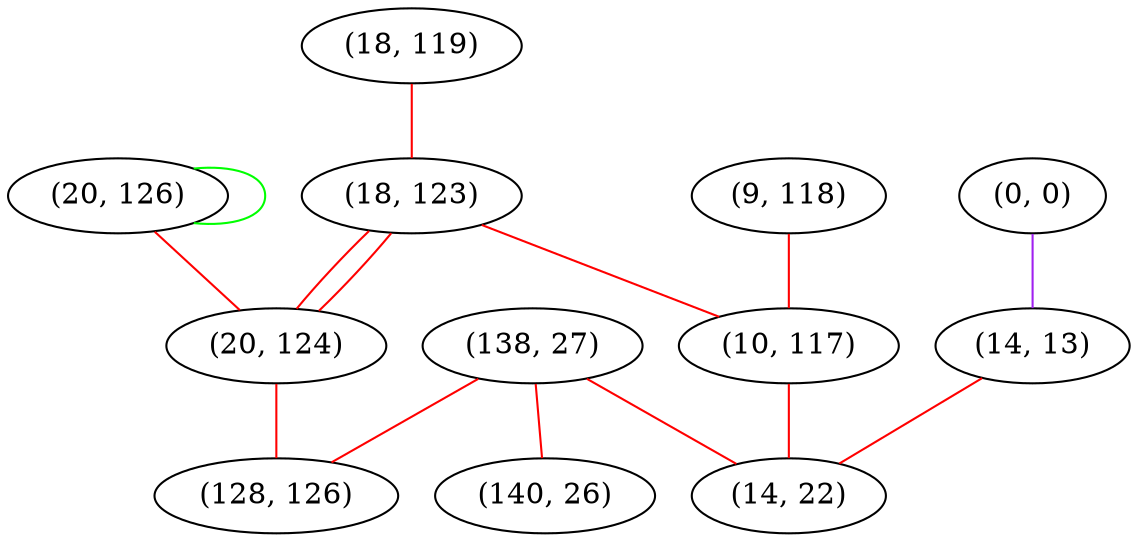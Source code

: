 graph "" {
"(18, 119)";
"(0, 0)";
"(9, 118)";
"(18, 123)";
"(20, 126)";
"(14, 13)";
"(10, 117)";
"(20, 124)";
"(138, 27)";
"(140, 26)";
"(128, 126)";
"(14, 22)";
"(18, 119)" -- "(18, 123)"  [color=red, key=0, weight=1];
"(0, 0)" -- "(14, 13)"  [color=purple, key=0, weight=4];
"(9, 118)" -- "(10, 117)"  [color=red, key=0, weight=1];
"(18, 123)" -- "(10, 117)"  [color=red, key=0, weight=1];
"(18, 123)" -- "(20, 124)"  [color=red, key=0, weight=1];
"(18, 123)" -- "(20, 124)"  [color=red, key=1, weight=1];
"(20, 126)" -- "(20, 124)"  [color=red, key=0, weight=1];
"(20, 126)" -- "(20, 126)"  [color=green, key=0, weight=2];
"(14, 13)" -- "(14, 22)"  [color=red, key=0, weight=1];
"(10, 117)" -- "(14, 22)"  [color=red, key=0, weight=1];
"(20, 124)" -- "(128, 126)"  [color=red, key=0, weight=1];
"(138, 27)" -- "(140, 26)"  [color=red, key=0, weight=1];
"(138, 27)" -- "(128, 126)"  [color=red, key=0, weight=1];
"(138, 27)" -- "(14, 22)"  [color=red, key=0, weight=1];
}
